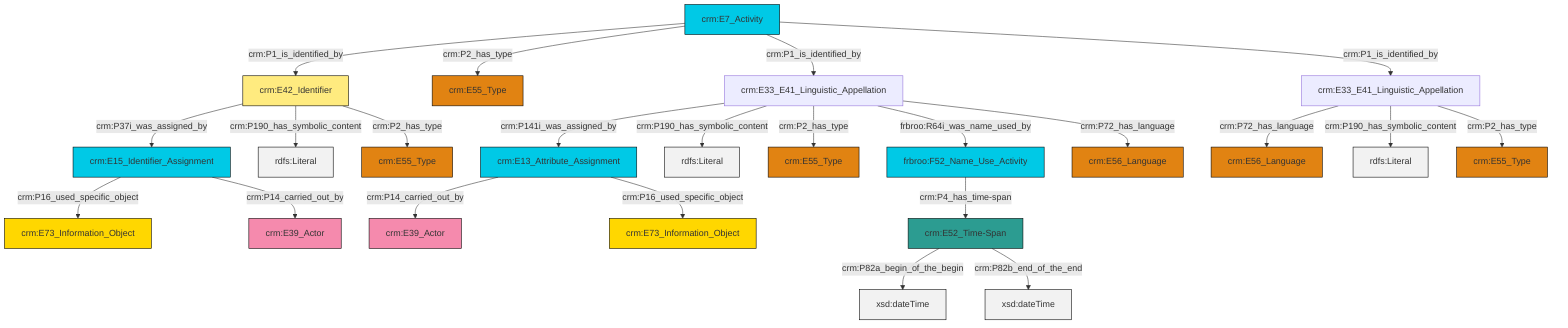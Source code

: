 graph TD
classDef Literal fill:#f2f2f2,stroke:#000000;
classDef CRM_Entity fill:#FFFFFF,stroke:#000000;
classDef Temporal_Entity fill:#00C9E6, stroke:#000000;
classDef Type fill:#E18312, stroke:#000000;
classDef Time-Span fill:#2C9C91, stroke:#000000;
classDef Appellation fill:#FFEB7F, stroke:#000000;
classDef Place fill:#008836, stroke:#000000;
classDef Persistent_Item fill:#B266B2, stroke:#000000;
classDef Conceptual_Object fill:#FFD700, stroke:#000000;
classDef Physical_Thing fill:#D2B48C, stroke:#000000;
classDef Actor fill:#f58aad, stroke:#000000;
classDef PC_Classes fill:#4ce600, stroke:#000000;
classDef Multi fill:#cccccc,stroke:#000000;

4["crm:E33_E41_Linguistic_Appellation"]:::Default -->|crm:P72_has_language| 5["crm:E56_Language"]:::Type
8["crm:E15_Identifier_Assignment"]:::Temporal_Entity -->|crm:P16_used_specific_object| 9["crm:E73_Information_Object"]:::Conceptual_Object
15["crm:E7_Activity"]:::Temporal_Entity -->|crm:P1_is_identified_by| 16["crm:E42_Identifier"]:::Appellation
19["crm:E33_E41_Linguistic_Appellation"]:::Default -->|crm:P141i_was_assigned_by| 13["crm:E13_Attribute_Assignment"]:::Temporal_Entity
19["crm:E33_E41_Linguistic_Appellation"]:::Default -->|crm:P190_has_symbolic_content| 22[rdfs:Literal]:::Literal
24["crm:E52_Time-Span"]:::Time-Span -->|crm:P82a_begin_of_the_begin| 25[xsd:dateTime]:::Literal
15["crm:E7_Activity"]:::Temporal_Entity -->|crm:P2_has_type| 26["crm:E55_Type"]:::Type
19["crm:E33_E41_Linguistic_Appellation"]:::Default -->|crm:P2_has_type| 2["crm:E55_Type"]:::Type
19["crm:E33_E41_Linguistic_Appellation"]:::Default -->|frbroo:R64i_was_name_used_by| 27["frbroo:F52_Name_Use_Activity"]:::Temporal_Entity
24["crm:E52_Time-Span"]:::Time-Span -->|crm:P82b_end_of_the_end| 33[xsd:dateTime]:::Literal
27["frbroo:F52_Name_Use_Activity"]:::Temporal_Entity -->|crm:P4_has_time-span| 24["crm:E52_Time-Span"]:::Time-Span
16["crm:E42_Identifier"]:::Appellation -->|crm:P37i_was_assigned_by| 8["crm:E15_Identifier_Assignment"]:::Temporal_Entity
4["crm:E33_E41_Linguistic_Appellation"]:::Default -->|crm:P190_has_symbolic_content| 34[rdfs:Literal]:::Literal
15["crm:E7_Activity"]:::Temporal_Entity -->|crm:P1_is_identified_by| 19["crm:E33_E41_Linguistic_Appellation"]:::Default
13["crm:E13_Attribute_Assignment"]:::Temporal_Entity -->|crm:P14_carried_out_by| 31["crm:E39_Actor"]:::Actor
19["crm:E33_E41_Linguistic_Appellation"]:::Default -->|crm:P72_has_language| 17["crm:E56_Language"]:::Type
8["crm:E15_Identifier_Assignment"]:::Temporal_Entity -->|crm:P14_carried_out_by| 6["crm:E39_Actor"]:::Actor
4["crm:E33_E41_Linguistic_Appellation"]:::Default -->|crm:P2_has_type| 11["crm:E55_Type"]:::Type
15["crm:E7_Activity"]:::Temporal_Entity -->|crm:P1_is_identified_by| 4["crm:E33_E41_Linguistic_Appellation"]:::Default
16["crm:E42_Identifier"]:::Appellation -->|crm:P190_has_symbolic_content| 40[rdfs:Literal]:::Literal
13["crm:E13_Attribute_Assignment"]:::Temporal_Entity -->|crm:P16_used_specific_object| 0["crm:E73_Information_Object"]:::Conceptual_Object
16["crm:E42_Identifier"]:::Appellation -->|crm:P2_has_type| 20["crm:E55_Type"]:::Type